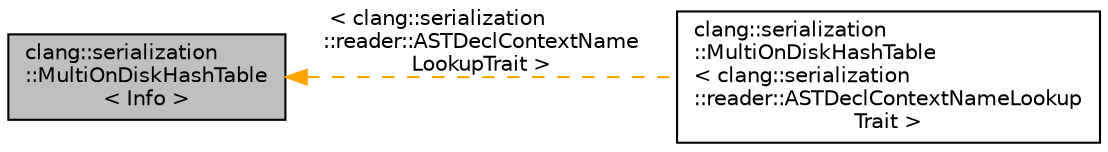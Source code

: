 digraph "clang::serialization::MultiOnDiskHashTable&lt; Info &gt;"
{
 // LATEX_PDF_SIZE
  bgcolor="transparent";
  edge [fontname="Helvetica",fontsize="10",labelfontname="Helvetica",labelfontsize="10"];
  node [fontname="Helvetica",fontsize="10",shape=record];
  rankdir="LR";
  Node1 [label="clang::serialization\l::MultiOnDiskHashTable\l\< Info \>",height=0.2,width=0.4,color="black", fillcolor="grey75", style="filled", fontcolor="black",tooltip="A collection of on-disk hash tables, merged when relevant for performance."];
  Node1 -> Node2 [dir="back",color="orange",fontsize="10",style="dashed",label=" \< clang::serialization\l::reader::ASTDeclContextName\lLookupTrait \>" ,fontname="Helvetica"];
  Node2 [label="clang::serialization\l::MultiOnDiskHashTable\l\< clang::serialization\l::reader::ASTDeclContextNameLookup\lTrait \>",height=0.2,width=0.4,color="black",URL="$classclang_1_1serialization_1_1MultiOnDiskHashTable.html",tooltip=" "];
}
